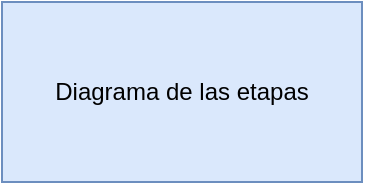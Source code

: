 <mxfile version="14.0.1" type="device"><diagram id="8KtglLWpI5dE6YlecOW0" name="Page-1"><mxGraphModel dx="868" dy="434" grid="1" gridSize="10" guides="1" tooltips="1" connect="1" arrows="1" fold="1" page="1" pageScale="1" pageWidth="827" pageHeight="1169" math="0" shadow="0"><root><mxCell id="0"/><mxCell id="1" parent="0"/><mxCell id="XdEWJu8gENzQg-ZwJCKJ-1" value="Diagrama de las etapas" style="text;html=1;align=center;verticalAlign=middle;whiteSpace=wrap;rounded=0;fillColor=#dae8fc;strokeColor=#6c8ebf;" vertex="1" parent="1"><mxGeometry x="324" y="40" width="180" height="90" as="geometry"/></mxCell></root></mxGraphModel></diagram></mxfile>